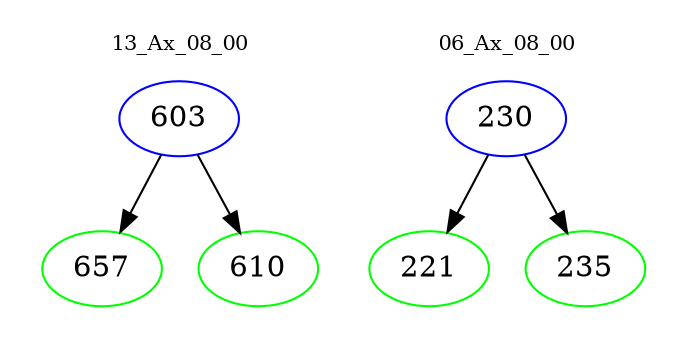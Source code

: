 digraph{
subgraph cluster_0 {
color = white
label = "13_Ax_08_00";
fontsize=10;
T0_603 [label="603", color="blue"]
T0_603 -> T0_657 [color="black"]
T0_657 [label="657", color="green"]
T0_603 -> T0_610 [color="black"]
T0_610 [label="610", color="green"]
}
subgraph cluster_1 {
color = white
label = "06_Ax_08_00";
fontsize=10;
T1_230 [label="230", color="blue"]
T1_230 -> T1_221 [color="black"]
T1_221 [label="221", color="green"]
T1_230 -> T1_235 [color="black"]
T1_235 [label="235", color="green"]
}
}
